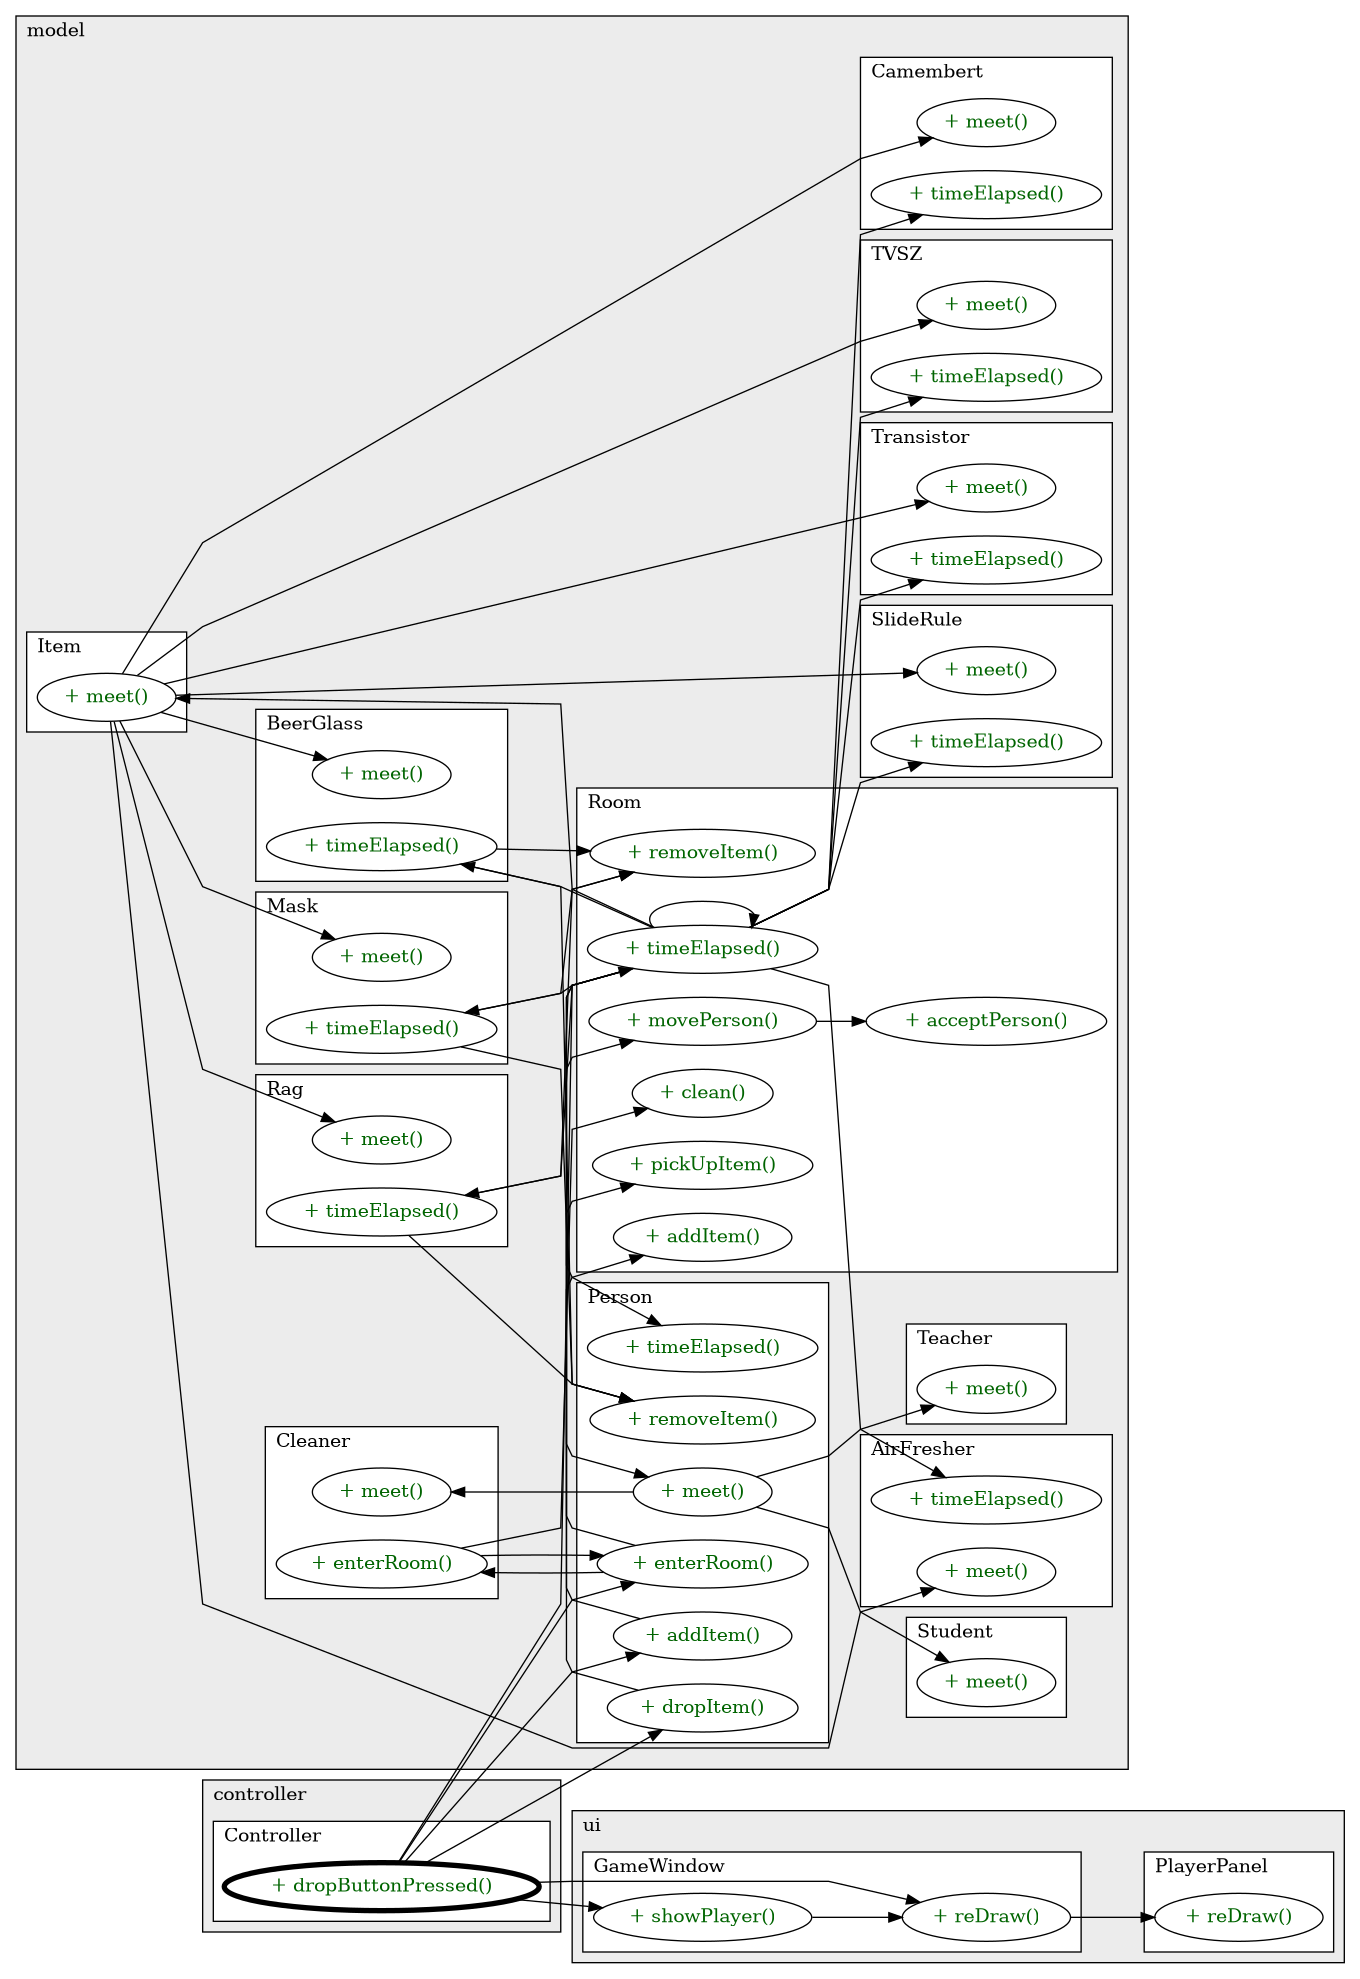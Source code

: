 @startuml

/' diagram meta data start
config=CallConfiguration;
{
  "rootMethod": "controller.Controller#dropButtonPressed()",
  "projectClassification": {
    "searchMode": "OpenProject", // OpenProject, AllProjects
    "includedProjects": "",
    "pathEndKeywords": "*.impl",
    "isClientPath": "",
    "isClientName": "",
    "isTestPath": "",
    "isTestName": "",
    "isMappingPath": "",
    "isMappingName": "",
    "isDataAccessPath": "",
    "isDataAccessName": "",
    "isDataStructurePath": "",
    "isDataStructureName": "",
    "isInterfaceStructuresPath": "",
    "isInterfaceStructuresName": "",
    "isEntryPointPath": "",
    "isEntryPointName": "",
    "treatFinalFieldsAsMandatory": false
  },
  "graphRestriction": {
    "classPackageExcludeFilter": "",
    "classPackageIncludeFilter": "",
    "classNameExcludeFilter": "",
    "classNameIncludeFilter": "",
    "methodNameExcludeFilter": "",
    "methodNameIncludeFilter": "",
    "removeByInheritance": "", // inheritance/annotation based filtering is done in a second step
    "removeByAnnotation": "",
    "removeByClassPackage": "", // cleanup the graph after inheritance/annotation based filtering is done
    "removeByClassName": "",
    "cutMappings": false,
    "cutEnum": true,
    "cutTests": true,
    "cutClient": true,
    "cutDataAccess": true,
    "cutInterfaceStructures": true,
    "cutDataStructures": true,
    "cutGetterAndSetter": true,
    "cutConstructors": true
  },
  "graphTraversal": {
    "forwardDepth": 3,
    "backwardDepth": 3,
    "classPackageExcludeFilter": "",
    "classPackageIncludeFilter": "",
    "classNameExcludeFilter": "",
    "classNameIncludeFilter": "",
    "methodNameExcludeFilter": "",
    "methodNameIncludeFilter": "",
    "hideMappings": false,
    "hideDataStructures": false,
    "hidePrivateMethods": true,
    "hideInterfaceCalls": true, // indirection: implementation -> interface (is hidden) -> implementation
    "onlyShowApplicationEntryPoints": false, // root node is included
    "useMethodCallsForStructureDiagram": "ForwardOnly" // ForwardOnly, BothDirections, No
  },
  "details": {
    "aggregation": "GroupByClass", // ByClass, GroupByClass, None
    "showMethodParametersTypes": false,
    "showMethodParametersNames": false,
    "showMethodReturnType": false,
    "showPackageLevels": 2,
    "showCallOrder": false,
    "edgeMode": "MethodsOnly", // TypesOnly, MethodsOnly, TypesAndMethods, MethodsAndDirectTypeUsage
    "showDetailedClassStructure": false
  },
  "rootClass": "controller.Controller",
  "extensionCallbackMethod": "" // qualified.class.name#methodName - signature: public static String method(String)
}
diagram meta data end '/



digraph g {
    rankdir="LR"
    splines=polyline
    

'nodes 
subgraph cluster_104069929 { 
   	label=model
	labeljust=l
	fillcolor="#ececec"
	style=filled
   
   subgraph cluster_1002356433 { 
   	label=Cleaner
	labeljust=l
	fillcolor=white
	style=filled
   
   Cleaner104069929XXXenterRoom2553083[
	label="+ enterRoom()"
	style=filled
	fillcolor=white
	tooltip="Cleaner

&#10;  A takarító mozgását végrehajtó metódus.&#10;  A takarító mozgási metódusa ugyanazzal kezdődik, mint az eredeti, ősben definiált.&#10;  Majd amennyiben a location-je módosult, meghívja a location-ön a setGas(false) és a clean() metódusait.&#10;  @param roomTo az a szoba, ahova át akar lépni&#10; "
	fontcolor=darkgreen
];

Cleaner104069929XXXmeet1907849355[
	label="+ meet()"
	style=filled
	fillcolor=white
	tooltip="Cleaner

&#10;  A takarító egy személlyel való találkozást kezeli le.&#10;  A takarító nem csinál semmit&#10;  @param person a személy, akivel találkozik&#10; "
	fontcolor=darkgreen
];
} 

subgraph cluster_1293994499 { 
   	label=Teacher
	labeljust=l
	fillcolor=white
	style=filled
   
   Teacher104069929XXXmeet1907849355[
	label="+ meet()"
	style=filled
	fillcolor=white
	tooltip="Teacher

&#10;  A tanár egy személlyel való találkozást kezeli le.&#10;  A személyt, akivel találkozik, megpróbálja megölni, amennyiben nincs lebénulva.&#10;  @param person a személy, akivel találkozik&#10; "
	fontcolor=darkgreen
];
} 

subgraph cluster_1378105930 { 
   	label=AirFresher
	labeljust=l
	fillcolor=white
	style=filled
   
   AirFresher104069929XXXmeet1907849355[
	label="+ meet()"
	style=filled
	fillcolor=white
	tooltip="AirFresher

&#10;  Egy személlyel való találkozást kezeli, ha a földön van.&#10;  Nincsen semmilyen hatása a földön.&#10;  @param person Az a személy, akivel találkozik&#10; "
	fontcolor=darkgreen
];

AirFresher104069929XXXtimeElapsed104431[
	label="+ timeElapsed()"
	style=filled
	fillcolor=white
	tooltip="AirFresher

&#10;  Idő telése a tárgyon&#10;  Mivel egyszerhasználatos tárgy, így nem történik vele&#10;  semmi az idő múlásával.&#10;  @param time az eltelt idő&#10; "
	fontcolor=darkgreen
];
} 

subgraph cluster_1541209638 { 
   	label=Person
	labeljust=l
	fillcolor=white
	style=filled
   
   Person104069929XXXaddItem2289459[
	label="+ addItem()"
	style=filled
	fillcolor=white
	tooltip="Person

&#10;  Egy tárgy felvétele, amennyiben a lehetséges&#10;  @param item a felvenni kívánt tárgy&#10; "
	fontcolor=darkgreen
];

Person104069929XXXdropItem2289459[
	label="+ dropItem()"
	style=filled
	fillcolor=white
	tooltip="Person

&#10;  Egy tárgy eldobása. A személy kezéből eltávolítja a tárgyat és hozzáadja a szobához.&#10;  @param item az eldobni kívánt tárgy&#10; "
	fontcolor=darkgreen
];

Person104069929XXXenterRoom2553083[
	label="+ enterRoom()"
	style=filled
	fillcolor=white
	tooltip="Person

&#10;  A személy mozgását végrehajtó metódus.&#10;  Ha a személy nincs elkábulva, továbbítja a jelenlegi szobájának az átlépés igényét.&#10;  A két szoba felelőssége, hogy a személyt beengedi-e.&#10;  Amennyiben sikeresen átlép a másik szobába, frissíti a tárgyainak tartózkodási helyét is.&#10;  @param roomTo az a szoba, ahova át akar lépni&#10; "
	fontcolor=darkgreen
];

Person104069929XXXmeet1907849355[
	label="+ meet()"
	style=filled
	fillcolor=white
	tooltip="Person

&#10;  Egy személlyel való találkozást kezeli le.&#10;  @param person a személy, akivel találkozik&#10; "
	fontcolor=darkgreen
];

Person104069929XXXremoveItem2289459[
	label="+ removeItem()"
	style=filled
	fillcolor=white
	tooltip="Person

&#10;  Egy tárgy törlése a személy kezéből.&#10;  @param item a törölni kívánt tárgy&#10; "
	fontcolor=darkgreen
];

Person104069929XXXtimeElapsed104431[
	label="+ timeElapsed()"
	style=filled
	fillcolor=white
	tooltip="Person

&#10;  Időtelés szimulálása.&#10;  A személy továbbítja az eltelt időt (time) a nála lévő tárgyaknak.&#10;  Amennyiben kábult a személy, csökkenti a hátralévő kábulási időt.&#10;  @param time az eltelt idő&#10; "
	fontcolor=darkgreen
];
} 

subgraph cluster_159551353 { 
   	label=BeerGlass
	labeljust=l
	fillcolor=white
	style=filled
   
   BeerGlass104069929XXXmeet1907849355[
	label="+ meet()"
	style=filled
	fillcolor=white
	tooltip="BeerGlass

&#10;  Egy személlyel való találkozást kezeli, ha a földön van.&#10;  Nincsen semmilyen hatása, mert ha a földön van nem tud senkit megvédeni.&#10;  @param person Az a személy, akivel találkozik&#10; "
	fontcolor=darkgreen
];

BeerGlass104069929XXXtimeElapsed104431[
	label="+ timeElapsed()"
	style=filled
	fillcolor=white
	tooltip="BeerGlass

&#10;  Idő telése a tárgyon&#10;  Ha aktiválva van a tárgy, akkor a kapott paraméterrel csökkenti az objektum timeRemaining tagváltozóját.&#10;  Ha a timeRemaining elérte a 0-t, akkor kezdeményezi aktuális birtokosánál a tárgy megsemmisítését.&#10;  @param time az eltelt idő&#10; "
	fontcolor=darkgreen
];
} 

subgraph cluster_1669420968 { 
   	label=SlideRule
	labeljust=l
	fillcolor=white
	style=filled
   
   SlideRule104069929XXXmeet1907849355[
	label="+ meet()"
	style=filled
	fillcolor=white
	tooltip="SlideRule

&#10;  Találkozás személlyel&#10;  Nem csinál semmit, mert ha földön van nincs funkciója.&#10;  @param person a személy, akivel találkozik a tárgy&#10; "
	fontcolor=darkgreen
];

SlideRule104069929XXXtimeElapsed104431[
	label="+ timeElapsed()"
	style=filled
	fillcolor=white
	tooltip="SlideRule

&#10;  Idő telése a tárgyon&#10;  Mivel egyszerhasználatos tárgy, így nem történik vele semmi az idő múlásával.&#10;  @param time az eltelt idő&#10; "
	fontcolor=darkgreen
];
} 

subgraph cluster_1705623114 { 
   	label=Transistor
	labeljust=l
	fillcolor=white
	style=filled
   
   Transistor104069929XXXmeet1907849355[
	label="+ meet()"
	style=filled
	fillcolor=white
	tooltip="Transistor

&#10;  Találkozás emberrel&#10;  Nem csinál semmit.&#10;  @param person a személy, akivel találkozik a tárgy&#10; "
	fontcolor=darkgreen
];

Transistor104069929XXXtimeElapsed104431[
	label="+ timeElapsed()"
	style=filled
	fillcolor=white
	tooltip="Transistor

&#10;  Idő telése a tárgyon&#10;  Nem történik vele semmi.&#10;  @param time az eltelt idő&#10; "
	fontcolor=darkgreen
];
} 

subgraph cluster_1733563306 { 
   	label=Student
	labeljust=l
	fillcolor=white
	style=filled
   
   Student104069929XXXmeet1907849355[
	label="+ meet()"
	style=filled
	fillcolor=white
	tooltip="Student

&#10;  Egy személlyel való találkozást kezeli le. Köszön a személynek.&#10;  @param person a személy, akivel találkozik&#10; "
	fontcolor=darkgreen
];
} 

subgraph cluster_2011797581 { 
   	label=Rag
	labeljust=l
	fillcolor=white
	style=filled
   
   Rag104069929XXXmeet1907849355[
	label="+ meet()"
	style=filled
	fillcolor=white
	tooltip="Rag

&#10;  Egy személlyel való találkozást lekezelése.&#10;  Az aktivált rongy kezdeményezi a személy megbénítását.&#10;  @param person a személy, akivel találkozik a tárgy&#10; "
	fontcolor=darkgreen
];

Rag104069929XXXtimeElapsed104431[
	label="+ timeElapsed()"
	style=filled
	fillcolor=white
	tooltip="Rag

&#10;  Idő telése a tárgyra&#10;  Ha aktiválva van a tárgy, akkor a timeRemaining értékét&#10;  csökkenti time-mal. Ha elérte a 0-t, akkor aktuális birtokosánál kezdeményezi a tárgy&#10;  megsemmisítését.&#10;  @param time az eltelt idő&#10; "
	fontcolor=darkgreen
];
} 

subgraph cluster_2058534616 { 
   	label=Item
	labeljust=l
	fillcolor=white
	style=filled
   
   Item104069929XXXmeet1907849355[
	label="+ meet()"
	style=filled
	fillcolor=white
	tooltip="Item

&#10;  Ha a tárgy a földön van egy szobában,&#10;  a szobába belépő új személyekkel való találkozást kezeli.&#10;  @param person a személy, akivel találkozik a tárgy&#10; "
	fontcolor=darkgreen
];
} 

subgraph cluster_2058635953 { 
   	label=Mask
	labeljust=l
	fillcolor=white
	style=filled
   
   Mask104069929XXXmeet1907849355[
	label="+ meet()"
	style=filled
	fillcolor=white
	tooltip="Mask

&#10;  Találkozás személlyel&#10;  Nem csinál semmit, mert ha földön van nincs kit megvédenie.&#10;  @param person a személy, akivel találkozik a tárgy&#10; "
	fontcolor=darkgreen
];

Mask104069929XXXtimeElapsed104431[
	label="+ timeElapsed()"
	style=filled
	fillcolor=white
	tooltip="Mask

&#10;  Idő telése a maszkon&#10;  Ha aktiválva van a tárgy, akkor a timeRemaining értékét&#10;  csökkenti time-mal. Ha elérte a 0-t, akkor adott értékkel csökkenti a durationt és&#10;  visszaállítja az activatedet hamisra. Ha a duration elérte a 0-t akkor aktuális&#10;  birtokosánál kezdeményezi a tárgy megsemmisítését&#10;  @param time az eltelt idő&#10; "
	fontcolor=darkgreen
];
} 

subgraph cluster_2058798240 { 
   	label=Room
	labeljust=l
	fillcolor=white
	style=filled
   
   Room104069929XXXacceptPerson1907849355[
	label="+ acceptPerson()"
	style=filled
	fillcolor=white
	tooltip="Room

&#10;  A paraméterként kapott személyt engedi be a szobába.&#10;  Amennyiben a szoba kapacitása kimerült nem engedi be a személyt. A visszatérési&#10;  értéke a beengedés sikeressége. Ha beengedi a személyt, felel az új személy és a&#10;  szobában tartózkodó személyek kölcsönös találkozásáért, illetve az új személy és&#10;  szobában levő tárgyak találkozásáért. Ha a szoba mérgezett, felel a belépő játékos&#10;  elkábításáért.&#10;  Felel a ragacsosság növeléséért.&#10;  @param person a belépő személy&#10;  @return {@code true} ha sikeresen belépett a szobába {@code false} egyébként&#10; "
	fontcolor=darkgreen
];

Room104069929XXXaddItem2289459[
	label="+ addItem()"
	style=filled
	fillcolor=white
	tooltip="Room

&#10;  Egy tárgyat elhelyez a szobában és annak tartózkodási helyét is beállítja.&#10;  @param item a hozzáadni kívánt tárgy&#10; "
	fontcolor=darkgreen
];

Room104069929XXXclean0[
	label="+ clean()"
	style=filled
	fillcolor=white
	tooltip="Room

&#10;  A szoba takarítása.&#10;  Stickiness nullázása. A legutóbb érkezett ember (ez a takarító,&#10;  aki a szobába jövetelkor hívta a függvényt) kivételével&#10;  összes szobában tartózkodó embert átteszi egy másik szobába, amennyiben teheti.&#10;  A szomszédok listájában elölről indul, és ameddig tudja tenni az embereket, addig oda teszi&#10;  (meghívja az adott emberre az enterRoom(r3) metódust az adott r3 szomszédot átadva),&#10;  ha pedig nem tudja, akkor a következő szomszéddal próbálkozik.&#10;  Ha az összes szomszédon végig ment és még mindig maradt ember a szobában, akkor ők ott maradhatnak.&#10; "
	fontcolor=darkgreen
];

Room104069929XXXmovePerson1681949660[
	label="+ movePerson()"
	style=filled
	fillcolor=white
	tooltip="Room

&#10; Ha a szoba jelenleg nincs aktívan elátkozva, a&#10;  paraméterként kapott személy a paraméterként kapott szobába léptetésének igényét továbbítja. A kapott szoba&#10;  értesíti ennek sikerességéről és ő is ezzel tér vissza. Ha igazzal tér vissza, akkor&#10;  eltávolítja a személyt önmagából. Ha a szoba aktívan elátkozott, rögtön hamissal tér vissza.&#10;  @param person a személy, aki át akar lépni&#10;  @param roomTo a szoba, ahova át szeretne lépni&#10;  @return {@code true} ha sikeresen átlépett, {@code false} egyébként&#10; "
	fontcolor=darkgreen
];

Room104069929XXXpickUpItem2289459[
	label="+ pickUpItem()"
	style=filled
	fillcolor=white
	tooltip="Room

&#10;  Egy tárgy felvételének kezdeményezése a szobánál.&#10;  Amennyiben a ragacsosság még nem érte el a határértékét,&#10;  a removeItem()-hez hasonlóan eltávolítja a tárgyat, majd igazzal visszatér.&#10;  Egyébként hamis visszatérési értékkel jelzi a személynek a sikertelen felvételt.&#10;  @param item a tárgy amit fel akarnak venni&#10;  @return {@code true} ha a tárgy felvehető {@code false} egyébként&#10; "
	fontcolor=darkgreen
];

Room104069929XXXremoveItem2289459[
	label="+ removeItem()"
	style=filled
	fillcolor=white
	tooltip="Room

&#10;  Egy tárgy törlése a szobából.&#10;  @param item a törölni kívánt tárgy&#10; "
	fontcolor=darkgreen
];

Room104069929XXXtimeElapsed104431[
	label="+ timeElapsed()"
	style=filled
	fillcolor=white
	tooltip="Room

&#10;  Idő telésének szimulálása. Funckiói:&#10;  Elátkozottsági állapot módosul.&#10;  Továbbítja az eltelt időt a benne lévő személyeknek és tárgyaknak.&#10;  A továbbra is szobában tartózkodó tárgyakat összetalálkoztatja minden személlyel és&#10;  minden személyt kölcsönösen összetalálkoztat egymással.&#10;  @param time az eltelt idő&#10; "
	fontcolor=darkgreen
];
} 

subgraph cluster_2058832910 { 
   	label=TVSZ
	labeljust=l
	fillcolor=white
	style=filled
   
   TVSZ104069929XXXmeet1907849355[
	label="+ meet()"
	style=filled
	fillcolor=white
	tooltip="TVSZ

&#10;  Találkozás személlyel&#10;  Nem csinál semmit. a földön nem tud megvédeni senkit.&#10;  @param person a személy, akivel találkozik a tárgy&#10; "
	fontcolor=darkgreen
];

TVSZ104069929XXXtimeElapsed104431[
	label="+ timeElapsed()"
	style=filled
	fillcolor=white
	tooltip="TVSZ

&#10;  Idő telése a TVSZ-en&#10;  Mivel egyszerhasználatos tárgy, így nem történik vele&#10;  semmi az idő múlásával.&#10;  @param time az eltelt idő&#10; "
	fontcolor=darkgreen
];
} 

subgraph cluster_2119370327 { 
   	label=Camembert
	labeljust=l
	fillcolor=white
	style=filled
   
   Camembert104069929XXXmeet1907849355[
	label="+ meet()"
	style=filled
	fillcolor=white
	tooltip="Camembert

&#10;  Egy személlyel való találkozást kezeli, ha a földön van.&#10;  Nincsen semmilyen hatása.&#10;  @param person Az a személy, akivel találkozik&#10; "
	fontcolor=darkgreen
];

Camembert104069929XXXtimeElapsed104431[
	label="+ timeElapsed()"
	style=filled
	fillcolor=white
	tooltip="Camembert

&#10;  Idő múlása tárgyon.&#10;  Az idő műlása nincs rá hastással, mert egyszerhasználatos tárgy.&#10;  @param time az eltelt idő&#10; "
	fontcolor=darkgreen
];
} 
} 

subgraph cluster_3732 { 
   	label=ui
	labeljust=l
	fillcolor="#ececec"
	style=filled
   
   subgraph cluster_1924555204 { 
   	label=GameWindow
	labeljust=l
	fillcolor=white
	style=filled
   
   GameWindow3732XXXreDraw0[
	label="+ reDraw()"
	style=filled
	fillcolor=white
	tooltip="GameWindow

null"
	fontcolor=darkgreen
];

GameWindow3732XXXshowPlayer214492645[
	label="+ showPlayer()"
	style=filled
	fillcolor=white
	tooltip="GameWindow

null"
	fontcolor=darkgreen
];
} 

subgraph cluster_204909783 { 
   	label=PlayerPanel
	labeljust=l
	fillcolor=white
	style=filled
   
   PlayerPanel3732XXXreDraw0[
	label="+ reDraw()"
	style=filled
	fillcolor=white
	tooltip="PlayerPanel

null"
	fontcolor=darkgreen
];
} 
} 

subgraph cluster_637428636 { 
   	label=controller
	labeljust=l
	fillcolor="#ececec"
	style=filled
   
   subgraph cluster_1872830130 { 
   	label=Controller
	labeljust=l
	fillcolor=white
	style=filled
   
   Controller637428636XXXdropButtonPressed0[
	label="+ dropButtonPressed()"
	style=filled
	fillcolor=white
	tooltip="Controller

null"
	penwidth=4
	fontcolor=darkgreen
];
} 
} 

'edges    
BeerGlass104069929XXXtimeElapsed104431 -> Person104069929XXXremoveItem2289459;
BeerGlass104069929XXXtimeElapsed104431 -> Room104069929XXXremoveItem2289459;
Cleaner104069929XXXenterRoom2553083 -> Person104069929XXXenterRoom2553083;
Cleaner104069929XXXenterRoom2553083 -> Room104069929XXXclean0;
Controller637428636XXXdropButtonPressed0 -> GameWindow3732XXXreDraw0;
Controller637428636XXXdropButtonPressed0 -> GameWindow3732XXXshowPlayer214492645;
Controller637428636XXXdropButtonPressed0 -> Person104069929XXXaddItem2289459;
Controller637428636XXXdropButtonPressed0 -> Person104069929XXXdropItem2289459;
Controller637428636XXXdropButtonPressed0 -> Person104069929XXXenterRoom2553083;
Controller637428636XXXdropButtonPressed0 -> Room104069929XXXtimeElapsed104431;
GameWindow3732XXXreDraw0 -> PlayerPanel3732XXXreDraw0;
GameWindow3732XXXshowPlayer214492645 -> GameWindow3732XXXreDraw0;
Item104069929XXXmeet1907849355 -> AirFresher104069929XXXmeet1907849355;
Item104069929XXXmeet1907849355 -> BeerGlass104069929XXXmeet1907849355;
Item104069929XXXmeet1907849355 -> Camembert104069929XXXmeet1907849355;
Item104069929XXXmeet1907849355 -> Mask104069929XXXmeet1907849355;
Item104069929XXXmeet1907849355 -> Rag104069929XXXmeet1907849355;
Item104069929XXXmeet1907849355 -> SlideRule104069929XXXmeet1907849355;
Item104069929XXXmeet1907849355 -> TVSZ104069929XXXmeet1907849355;
Item104069929XXXmeet1907849355 -> Transistor104069929XXXmeet1907849355;
Mask104069929XXXtimeElapsed104431 -> Person104069929XXXremoveItem2289459;
Mask104069929XXXtimeElapsed104431 -> Room104069929XXXremoveItem2289459;
Person104069929XXXaddItem2289459 -> Room104069929XXXpickUpItem2289459;
Person104069929XXXdropItem2289459 -> Room104069929XXXaddItem2289459;
Person104069929XXXenterRoom2553083 -> Cleaner104069929XXXenterRoom2553083;
Person104069929XXXenterRoom2553083 -> Room104069929XXXmovePerson1681949660;
Person104069929XXXmeet1907849355 -> Cleaner104069929XXXmeet1907849355;
Person104069929XXXmeet1907849355 -> Student104069929XXXmeet1907849355;
Person104069929XXXmeet1907849355 -> Teacher104069929XXXmeet1907849355;
Rag104069929XXXtimeElapsed104431 -> Person104069929XXXremoveItem2289459;
Rag104069929XXXtimeElapsed104431 -> Room104069929XXXremoveItem2289459;
Room104069929XXXmovePerson1681949660 -> Room104069929XXXacceptPerson1907849355;
Room104069929XXXtimeElapsed104431 -> AirFresher104069929XXXtimeElapsed104431;
Room104069929XXXtimeElapsed104431 -> BeerGlass104069929XXXtimeElapsed104431;
Room104069929XXXtimeElapsed104431 -> Camembert104069929XXXtimeElapsed104431;
Room104069929XXXtimeElapsed104431 -> Item104069929XXXmeet1907849355;
Room104069929XXXtimeElapsed104431 -> Mask104069929XXXtimeElapsed104431;
Room104069929XXXtimeElapsed104431 -> Person104069929XXXmeet1907849355;
Room104069929XXXtimeElapsed104431 -> Person104069929XXXtimeElapsed104431;
Room104069929XXXtimeElapsed104431 -> Rag104069929XXXtimeElapsed104431;
Room104069929XXXtimeElapsed104431 -> Room104069929XXXtimeElapsed104431;
Room104069929XXXtimeElapsed104431 -> SlideRule104069929XXXtimeElapsed104431;
Room104069929XXXtimeElapsed104431 -> TVSZ104069929XXXtimeElapsed104431;
Room104069929XXXtimeElapsed104431 -> Transistor104069929XXXtimeElapsed104431;
    
}
@enduml